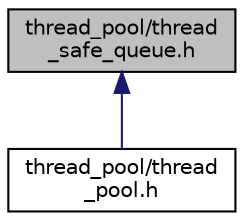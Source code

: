 digraph "thread_pool/thread_safe_queue.h"
{
 // LATEX_PDF_SIZE
  bgcolor="transparent";
  edge [fontname="Helvetica",fontsize="10",labelfontname="Helvetica",labelfontsize="10"];
  node [fontname="Helvetica",fontsize="10",shape=record];
  Node1 [label="thread_pool/thread\l_safe_queue.h",height=0.2,width=0.4,color="black", fillcolor="grey75", style="filled", fontcolor="black",tooltip=" "];
  Node1 -> Node2 [dir="back",color="midnightblue",fontsize="10",style="solid",fontname="Helvetica"];
  Node2 [label="thread_pool/thread\l_pool.h",height=0.2,width=0.4,color="black",URL="$d3/dec/thread__pool_8h.html",tooltip=" "];
}
